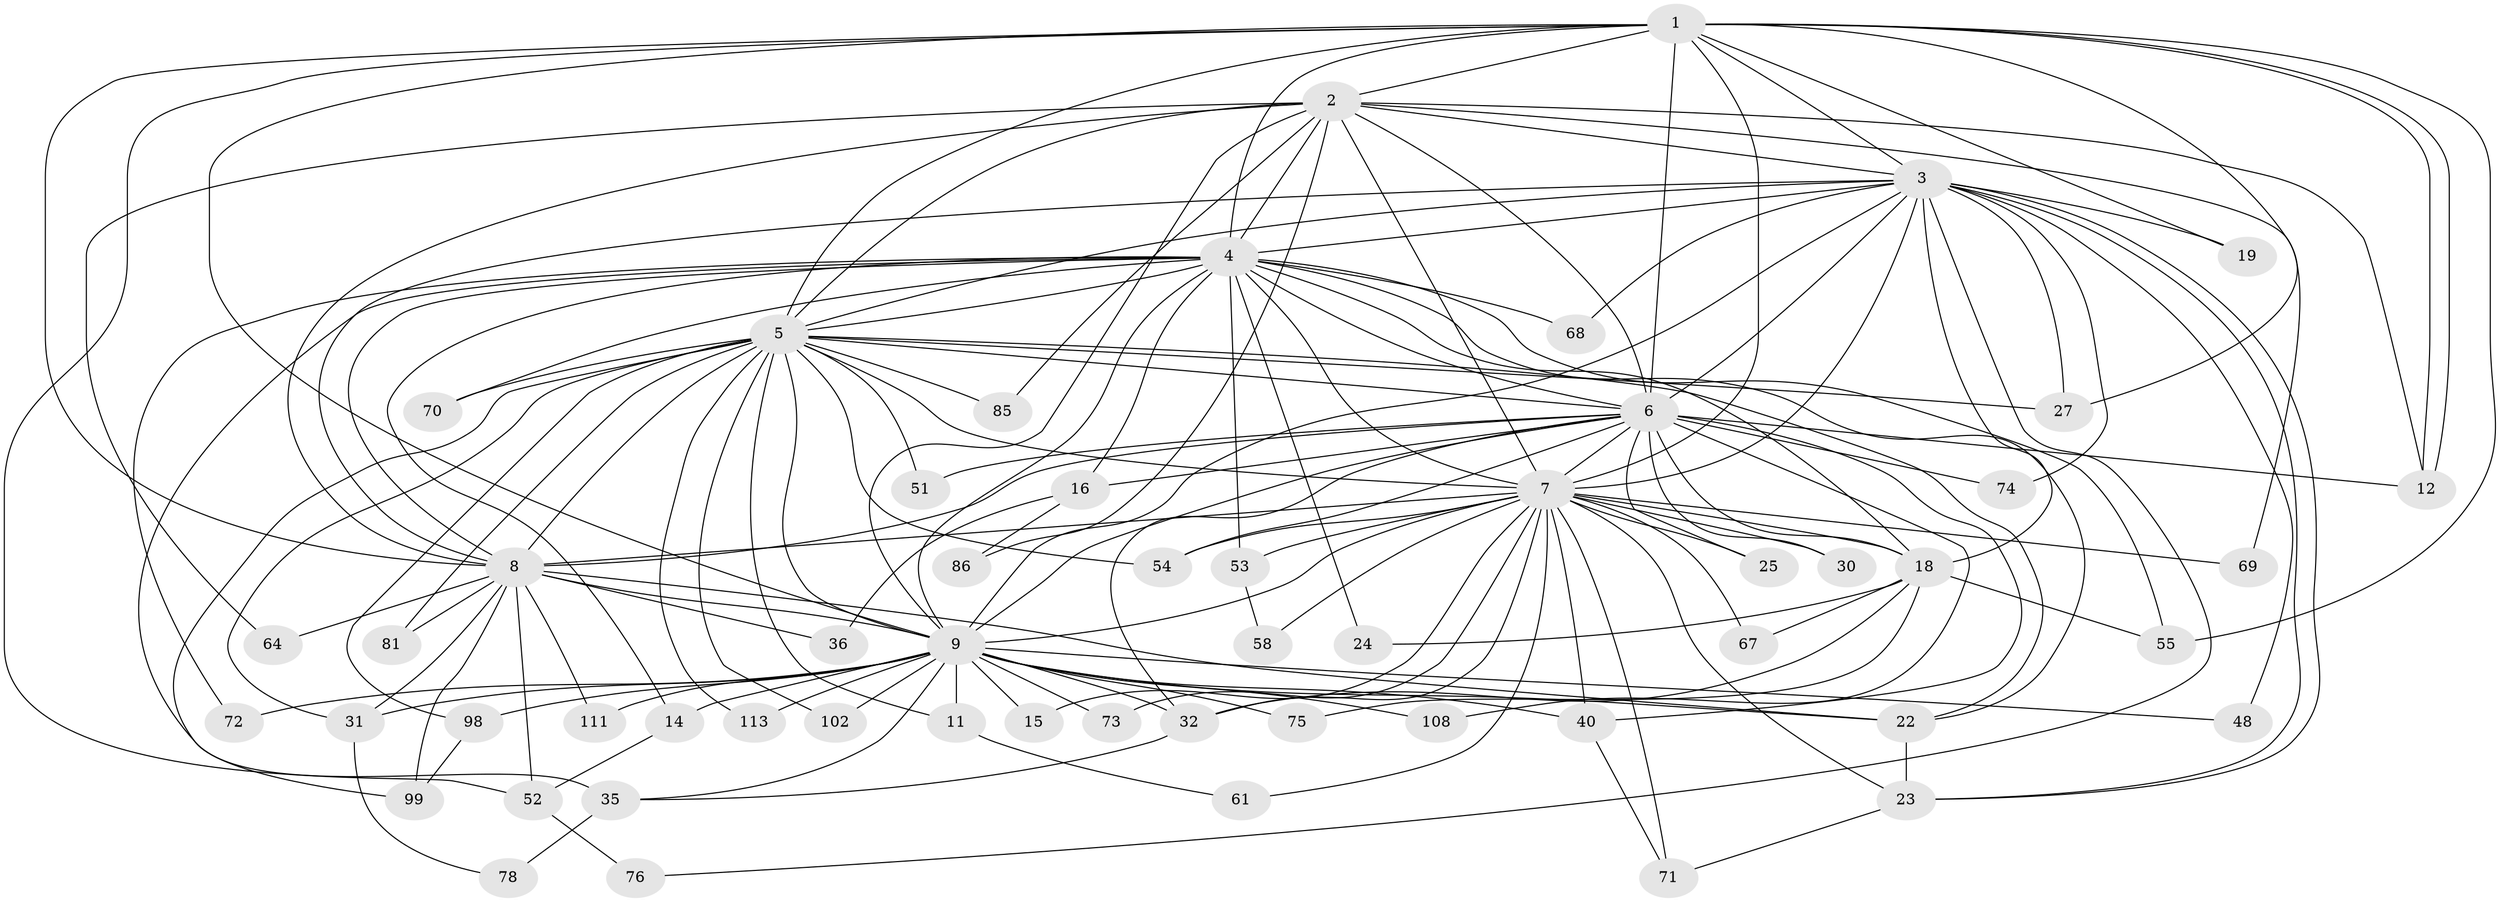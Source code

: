 // original degree distribution, {23: 0.017699115044247787, 18: 0.02654867256637168, 27: 0.017699115044247787, 25: 0.008849557522123894, 17: 0.008849557522123894, 24: 0.008849557522123894, 3: 0.1592920353982301, 4: 0.08849557522123894, 6: 0.02654867256637168, 2: 0.5752212389380531, 5: 0.04424778761061947, 8: 0.008849557522123894, 7: 0.008849557522123894}
// Generated by graph-tools (version 1.1) at 2025/14/03/09/25 04:14:00]
// undirected, 56 vertices, 149 edges
graph export_dot {
graph [start="1"]
  node [color=gray90,style=filled];
  1 [super="+34+42"];
  2;
  3 [super="+45+60"];
  4 [super="+38+97+33+17+41+39+44+82"];
  5 [super="+49"];
  6 [super="+57+13+29"];
  7 [super="+10"];
  8 [super="+20"];
  9;
  11 [super="+47"];
  12 [super="+59+50"];
  14;
  15;
  16;
  18 [super="+21+80"];
  19 [super="+62"];
  22 [super="+77"];
  23 [super="+96"];
  24;
  25;
  27 [super="+103"];
  30;
  31 [super="+112"];
  32 [super="+46"];
  35 [super="+63+101"];
  36;
  40 [super="+104+84"];
  48;
  51;
  52 [super="+79+65"];
  53;
  54;
  55;
  58;
  61;
  64;
  67;
  68;
  69;
  70;
  71 [super="+107"];
  72;
  73;
  74;
  75;
  76;
  78;
  81 [super="+91"];
  85;
  86;
  98 [super="+105"];
  99;
  102;
  108;
  111;
  113;
  1 -- 2;
  1 -- 3 [weight=3];
  1 -- 4 [weight=5];
  1 -- 5;
  1 -- 6 [weight=2];
  1 -- 7 [weight=4];
  1 -- 8 [weight=2];
  1 -- 9;
  1 -- 12;
  1 -- 12;
  1 -- 19;
  1 -- 27;
  1 -- 52 [weight=2];
  1 -- 55;
  2 -- 3;
  2 -- 4 [weight=3];
  2 -- 5;
  2 -- 6 [weight=2];
  2 -- 7 [weight=3];
  2 -- 8;
  2 -- 9;
  2 -- 64;
  2 -- 69;
  2 -- 85;
  2 -- 86;
  2 -- 12;
  3 -- 4;
  3 -- 5 [weight=2];
  3 -- 6;
  3 -- 7 [weight=3];
  3 -- 8;
  3 -- 9;
  3 -- 19 [weight=2];
  3 -- 23;
  3 -- 23;
  3 -- 27;
  3 -- 48;
  3 -- 68;
  3 -- 74;
  3 -- 76;
  3 -- 18;
  4 -- 5;
  4 -- 6;
  4 -- 7 [weight=5];
  4 -- 8;
  4 -- 9;
  4 -- 14 [weight=2];
  4 -- 16 [weight=2];
  4 -- 24;
  4 -- 35 [weight=2];
  4 -- 53;
  4 -- 68;
  4 -- 72;
  4 -- 22;
  4 -- 55;
  4 -- 18;
  4 -- 70;
  5 -- 6;
  5 -- 7 [weight=2];
  5 -- 8;
  5 -- 9;
  5 -- 11 [weight=2];
  5 -- 22;
  5 -- 31;
  5 -- 51;
  5 -- 54;
  5 -- 70;
  5 -- 81 [weight=2];
  5 -- 85;
  5 -- 98;
  5 -- 99;
  5 -- 102;
  5 -- 113;
  5 -- 27;
  6 -- 7 [weight=2];
  6 -- 8;
  6 -- 9;
  6 -- 16;
  6 -- 32;
  6 -- 108;
  6 -- 40;
  6 -- 18 [weight=2];
  6 -- 51;
  6 -- 25;
  6 -- 74;
  6 -- 54;
  6 -- 30;
  6 -- 12;
  7 -- 8 [weight=2];
  7 -- 9 [weight=2];
  7 -- 32;
  7 -- 40 [weight=3];
  7 -- 53;
  7 -- 58;
  7 -- 71;
  7 -- 67;
  7 -- 69;
  7 -- 73;
  7 -- 15;
  7 -- 18 [weight=2];
  7 -- 23;
  7 -- 25;
  7 -- 30;
  7 -- 54;
  7 -- 61;
  8 -- 9;
  8 -- 31;
  8 -- 52 [weight=2];
  8 -- 64;
  8 -- 81;
  8 -- 99;
  8 -- 111;
  8 -- 36;
  8 -- 22;
  9 -- 11;
  9 -- 14;
  9 -- 15;
  9 -- 22;
  9 -- 35;
  9 -- 48;
  9 -- 72;
  9 -- 73;
  9 -- 75;
  9 -- 98;
  9 -- 102;
  9 -- 108;
  9 -- 111;
  9 -- 113;
  9 -- 40 [weight=2];
  9 -- 31;
  9 -- 32;
  11 -- 61;
  14 -- 52;
  16 -- 36;
  16 -- 86;
  18 -- 67;
  18 -- 55;
  18 -- 24;
  18 -- 75;
  18 -- 32;
  22 -- 23;
  23 -- 71;
  31 -- 78;
  32 -- 35;
  35 -- 78;
  40 -- 71;
  52 -- 76;
  53 -- 58;
  98 -- 99;
}

